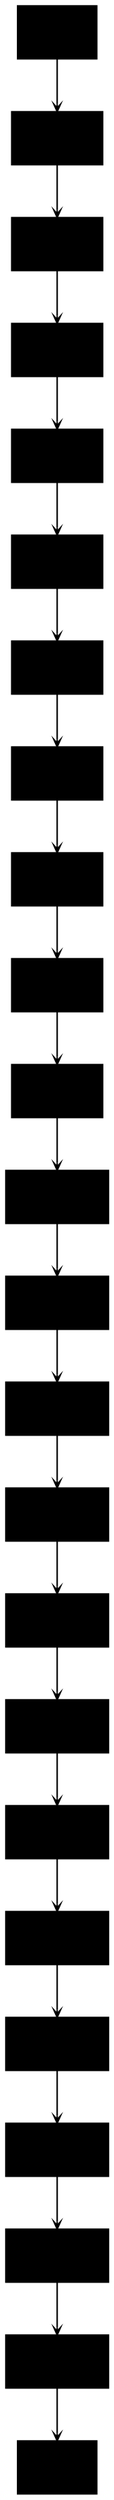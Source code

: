 digraph G {
    node[shape=box, style=filled, color=black, fontsize=12];
    edge[arrowhead=vee, arrowsize=0.5, color=black];

    // Nodes
    entry[label="Entry"];
    block0[label="Block 0"];
    block1[label="Block 1"];
    block2[label="Block 2"];
    block3[label="Block 3"];
    block4[label="Block 4"];
    block5[label="Block 5"];
    block6[label="Block 6"];
    block7[label="Block 7"];
    block8[label="Block 8"];
    block9[label="Block 9"];
    block10[label="Block 10"];
    block11[label="Block 11"];
    block12[label="Block 12"];
    block13[label="Block 13"];
    block14[label="Block 14"];
    block15[label="Block 15"];
    block16[label="Block 16"];
    block17[label="Block 17"];
    block18[label="Block 18"];
    block19[label="Block 19"];
    block20[label="Block 20"];
    block21[label="Block 21"];
    exit[label="Exit"];

    // Edges
    entry -> block0;
    block0 -> block1;
    block1 -> block2;
    block2 -> block3;
    block3 -> block4;
    block4 -> block5;
    block5 -> block6;
    block6 -> block7;
    block7 -> block8;
    block8 -> block9;
    block9 -> block10;
    block10 -> block11;
    block11 -> block12;
    block12 -> block13;
    block13 -> block14;
    block14 -> block15;
    block15 -> block16;
    block16 -> block17;
    block17 -> block18;
    block18 -> block19;
    block19 -> block20;
    block20 -> block21;
    block21 -> exit;
}